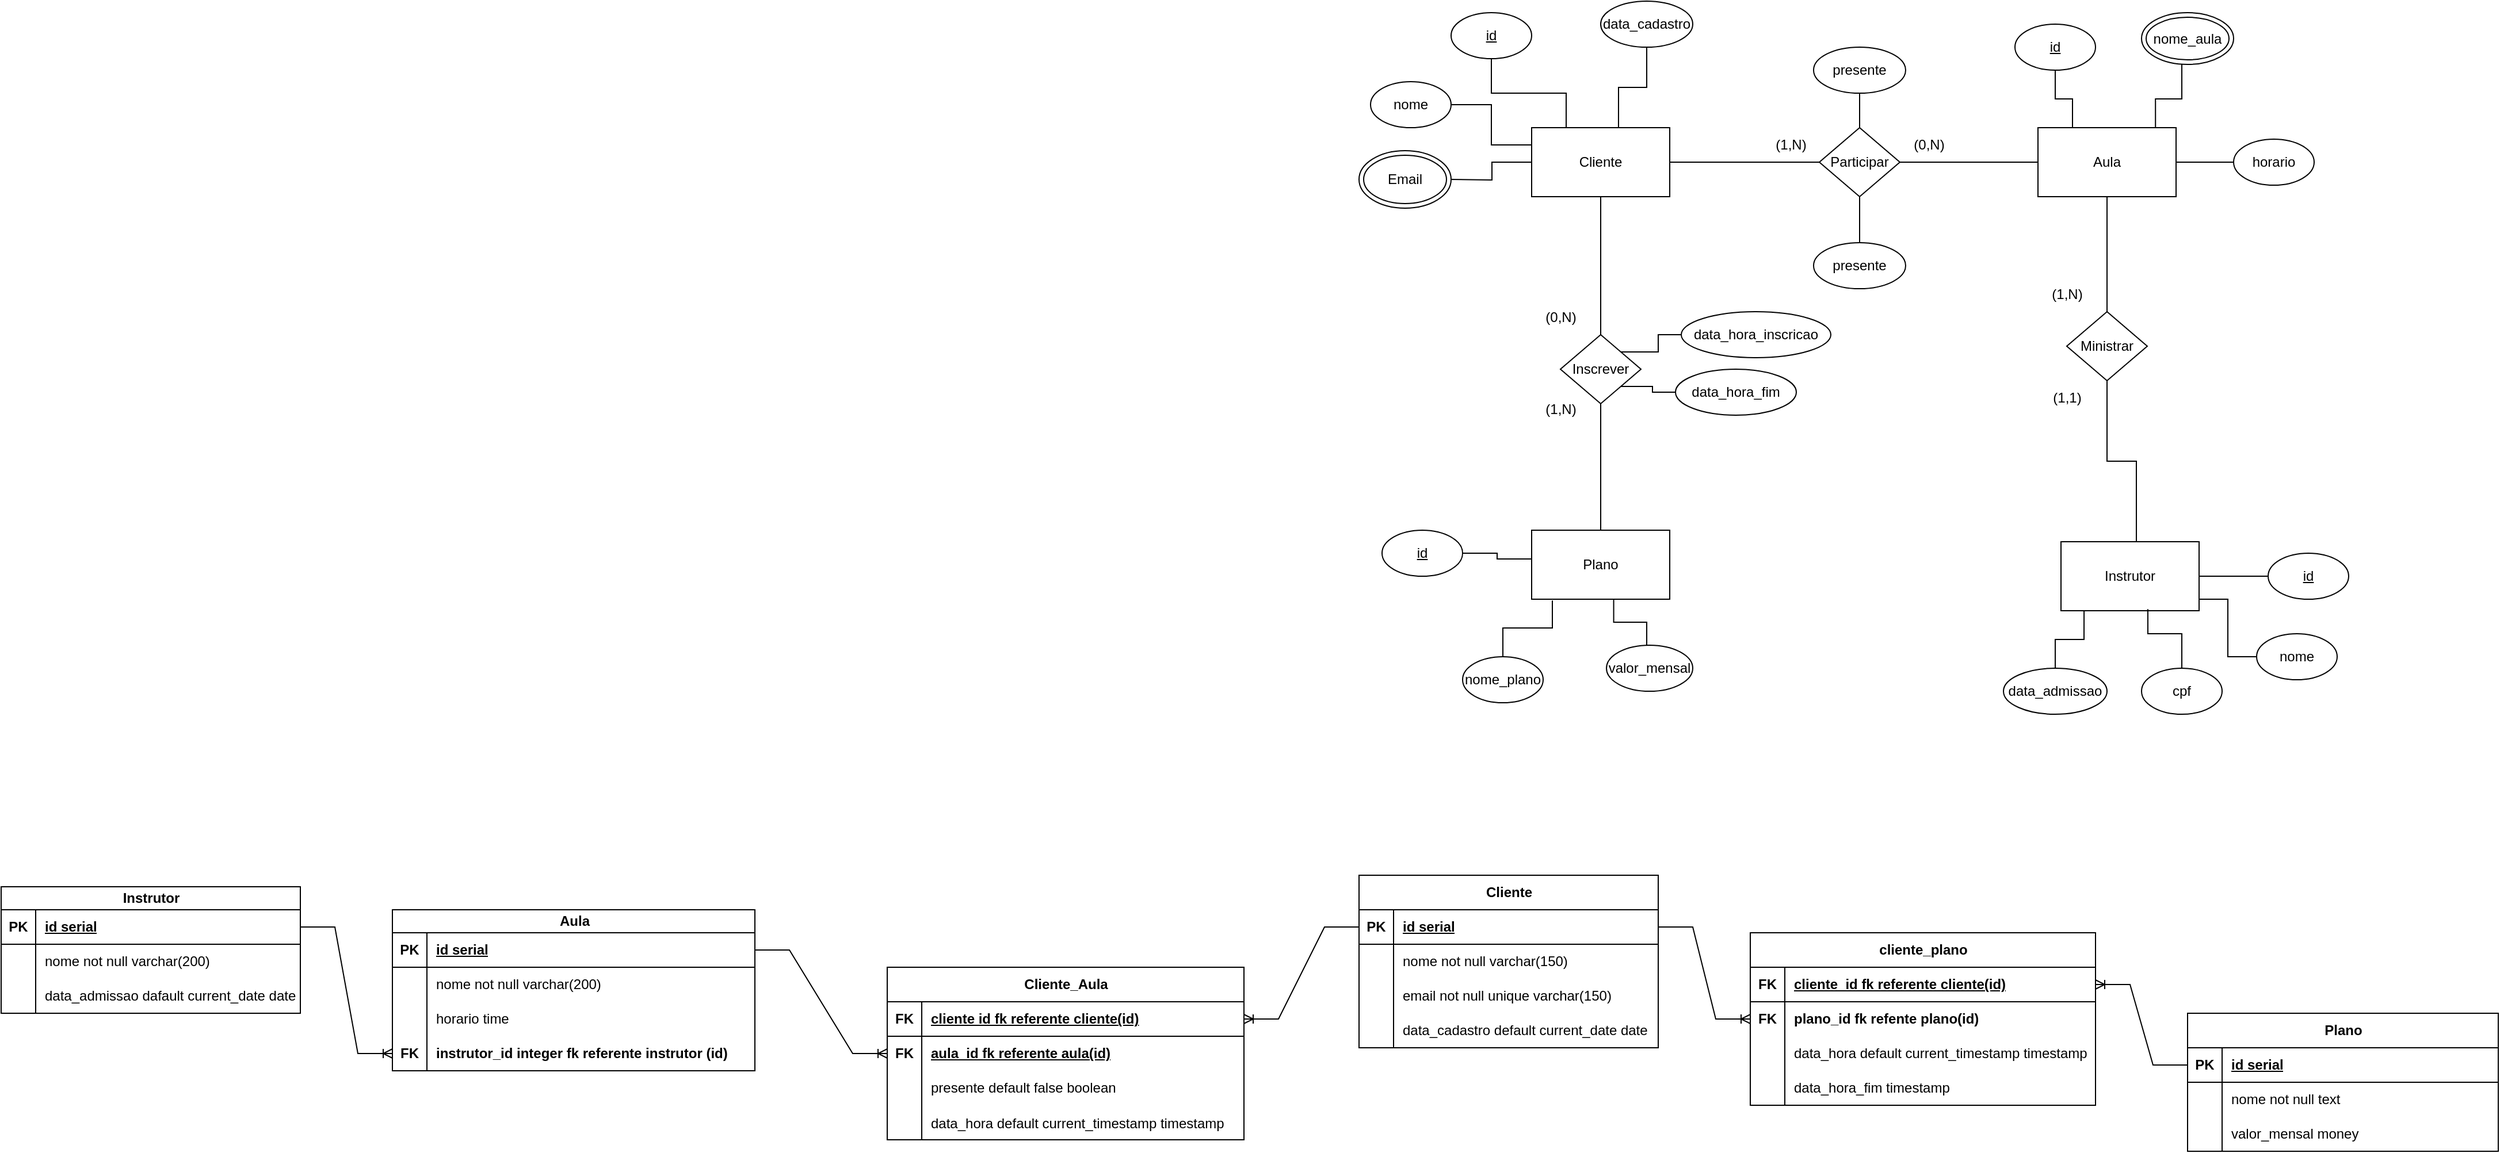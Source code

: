 <mxfile version="26.1.1">
  <diagram name="Página-1" id="mZNkpkYBuJp1cOgN_gQ8">
    <mxGraphModel dx="4044" dy="1277" grid="1" gridSize="10" guides="1" tooltips="1" connect="1" arrows="1" fold="1" page="1" pageScale="1" pageWidth="827" pageHeight="1169" math="0" shadow="0">
      <root>
        <mxCell id="0" />
        <mxCell id="1" parent="0" />
        <mxCell id="X5gzdP1jIS8sltxIt6ZW-42" style="edgeStyle=orthogonalEdgeStyle;rounded=0;orthogonalLoop=1;jettySize=auto;html=1;endArrow=none;startFill=0;" parent="1" source="X5gzdP1jIS8sltxIt6ZW-1" target="X5gzdP1jIS8sltxIt6ZW-41" edge="1">
          <mxGeometry relative="1" as="geometry" />
        </mxCell>
        <mxCell id="X5gzdP1jIS8sltxIt6ZW-45" style="edgeStyle=orthogonalEdgeStyle;rounded=0;orthogonalLoop=1;jettySize=auto;html=1;endArrow=none;startFill=0;" parent="1" source="X5gzdP1jIS8sltxIt6ZW-1" target="X5gzdP1jIS8sltxIt6ZW-44" edge="1">
          <mxGeometry relative="1" as="geometry" />
        </mxCell>
        <mxCell id="X5gzdP1jIS8sltxIt6ZW-1" value="Cliente" style="rounded=0;whiteSpace=wrap;html=1;" parent="1" vertex="1">
          <mxGeometry x="-130" y="130" width="120" height="60" as="geometry" />
        </mxCell>
        <mxCell id="X5gzdP1jIS8sltxIt6ZW-2" value="Instrutor" style="rounded=0;whiteSpace=wrap;html=1;" parent="1" vertex="1">
          <mxGeometry x="330" y="490" width="120" height="60" as="geometry" />
        </mxCell>
        <mxCell id="X5gzdP1jIS8sltxIt6ZW-3" value="Plano" style="rounded=0;whiteSpace=wrap;html=1;" parent="1" vertex="1">
          <mxGeometry x="-130" y="480" width="120" height="60" as="geometry" />
        </mxCell>
        <mxCell id="X5gzdP1jIS8sltxIt6ZW-48" style="edgeStyle=orthogonalEdgeStyle;rounded=0;orthogonalLoop=1;jettySize=auto;html=1;endArrow=none;startFill=0;" parent="1" source="X5gzdP1jIS8sltxIt6ZW-4" target="X5gzdP1jIS8sltxIt6ZW-47" edge="1">
          <mxGeometry relative="1" as="geometry" />
        </mxCell>
        <mxCell id="X5gzdP1jIS8sltxIt6ZW-4" value="Aula" style="rounded=0;whiteSpace=wrap;html=1;" parent="1" vertex="1">
          <mxGeometry x="310" y="130" width="120" height="60" as="geometry" />
        </mxCell>
        <mxCell id="X5gzdP1jIS8sltxIt6ZW-14" style="edgeStyle=orthogonalEdgeStyle;rounded=0;orthogonalLoop=1;jettySize=auto;html=1;entryX=0;entryY=0.25;entryDx=0;entryDy=0;endArrow=none;startFill=0;" parent="1" source="X5gzdP1jIS8sltxIt6ZW-6" target="X5gzdP1jIS8sltxIt6ZW-1" edge="1">
          <mxGeometry relative="1" as="geometry" />
        </mxCell>
        <mxCell id="X5gzdP1jIS8sltxIt6ZW-6" value="nome" style="ellipse;whiteSpace=wrap;html=1;" parent="1" vertex="1">
          <mxGeometry x="-270" y="90" width="70" height="40" as="geometry" />
        </mxCell>
        <mxCell id="X5gzdP1jIS8sltxIt6ZW-15" style="edgeStyle=orthogonalEdgeStyle;rounded=0;orthogonalLoop=1;jettySize=auto;html=1;entryX=0.25;entryY=0;entryDx=0;entryDy=0;endArrow=none;startFill=0;" parent="1" source="X5gzdP1jIS8sltxIt6ZW-7" target="X5gzdP1jIS8sltxIt6ZW-1" edge="1">
          <mxGeometry relative="1" as="geometry" />
        </mxCell>
        <mxCell id="X5gzdP1jIS8sltxIt6ZW-7" value="&lt;u&gt;id&lt;/u&gt;" style="ellipse;whiteSpace=wrap;html=1;" parent="1" vertex="1">
          <mxGeometry x="-200" y="30" width="70" height="40" as="geometry" />
        </mxCell>
        <mxCell id="X5gzdP1jIS8sltxIt6ZW-13" style="edgeStyle=orthogonalEdgeStyle;rounded=0;orthogonalLoop=1;jettySize=auto;html=1;endArrow=none;startFill=0;" parent="1" target="X5gzdP1jIS8sltxIt6ZW-1" edge="1">
          <mxGeometry relative="1" as="geometry">
            <mxPoint x="-200.0" y="175" as="sourcePoint" />
          </mxGeometry>
        </mxCell>
        <mxCell id="X5gzdP1jIS8sltxIt6ZW-9" value="data_cadastro" style="ellipse;whiteSpace=wrap;html=1;" parent="1" vertex="1">
          <mxGeometry x="-70" y="20" width="80" height="40" as="geometry" />
        </mxCell>
        <mxCell id="X5gzdP1jIS8sltxIt6ZW-10" value="&lt;u&gt;id&lt;/u&gt;" style="ellipse;whiteSpace=wrap;html=1;" parent="1" vertex="1">
          <mxGeometry x="-260" y="480" width="70" height="40" as="geometry" />
        </mxCell>
        <mxCell id="X5gzdP1jIS8sltxIt6ZW-27" style="edgeStyle=orthogonalEdgeStyle;rounded=0;orthogonalLoop=1;jettySize=auto;html=1;endArrow=none;startFill=0;" parent="1" source="X5gzdP1jIS8sltxIt6ZW-12" target="X5gzdP1jIS8sltxIt6ZW-2" edge="1">
          <mxGeometry relative="1" as="geometry">
            <Array as="points">
              <mxPoint x="490" y="520" />
              <mxPoint x="490" y="520" />
            </Array>
          </mxGeometry>
        </mxCell>
        <mxCell id="X5gzdP1jIS8sltxIt6ZW-12" value="&lt;u&gt;id&lt;/u&gt;" style="ellipse;whiteSpace=wrap;html=1;" parent="1" vertex="1">
          <mxGeometry x="510" y="500" width="70" height="40" as="geometry" />
        </mxCell>
        <mxCell id="X5gzdP1jIS8sltxIt6ZW-16" style="edgeStyle=orthogonalEdgeStyle;rounded=0;orthogonalLoop=1;jettySize=auto;html=1;entryX=0.629;entryY=0.006;entryDx=0;entryDy=0;entryPerimeter=0;endArrow=none;startFill=0;" parent="1" source="X5gzdP1jIS8sltxIt6ZW-9" target="X5gzdP1jIS8sltxIt6ZW-1" edge="1">
          <mxGeometry relative="1" as="geometry" />
        </mxCell>
        <mxCell id="X5gzdP1jIS8sltxIt6ZW-26" style="edgeStyle=orthogonalEdgeStyle;rounded=0;orthogonalLoop=1;jettySize=auto;html=1;entryX=1;entryY=0.75;entryDx=0;entryDy=0;endArrow=none;startFill=0;" parent="1" source="X5gzdP1jIS8sltxIt6ZW-21" target="X5gzdP1jIS8sltxIt6ZW-2" edge="1">
          <mxGeometry relative="1" as="geometry">
            <Array as="points">
              <mxPoint x="475" y="590" />
              <mxPoint x="475" y="540" />
              <mxPoint x="450" y="540" />
            </Array>
          </mxGeometry>
        </mxCell>
        <mxCell id="X5gzdP1jIS8sltxIt6ZW-21" value="nome" style="ellipse;whiteSpace=wrap;html=1;" parent="1" vertex="1">
          <mxGeometry x="500" y="570" width="70" height="40" as="geometry" />
        </mxCell>
        <mxCell id="X5gzdP1jIS8sltxIt6ZW-22" value="cpf" style="ellipse;whiteSpace=wrap;html=1;" parent="1" vertex="1">
          <mxGeometry x="400" y="600" width="70" height="40" as="geometry" />
        </mxCell>
        <mxCell id="X5gzdP1jIS8sltxIt6ZW-23" value="data_admissao" style="ellipse;whiteSpace=wrap;html=1;" parent="1" vertex="1">
          <mxGeometry x="280" y="600" width="90" height="40" as="geometry" />
        </mxCell>
        <mxCell id="X5gzdP1jIS8sltxIt6ZW-24" style="edgeStyle=orthogonalEdgeStyle;rounded=0;orthogonalLoop=1;jettySize=auto;html=1;entryX=0.167;entryY=1;entryDx=0;entryDy=0;entryPerimeter=0;endArrow=none;startFill=0;" parent="1" source="X5gzdP1jIS8sltxIt6ZW-23" target="X5gzdP1jIS8sltxIt6ZW-2" edge="1">
          <mxGeometry relative="1" as="geometry" />
        </mxCell>
        <mxCell id="X5gzdP1jIS8sltxIt6ZW-25" style="edgeStyle=orthogonalEdgeStyle;rounded=0;orthogonalLoop=1;jettySize=auto;html=1;entryX=0.629;entryY=0.978;entryDx=0;entryDy=0;entryPerimeter=0;endArrow=none;startFill=0;" parent="1" source="X5gzdP1jIS8sltxIt6ZW-22" target="X5gzdP1jIS8sltxIt6ZW-2" edge="1">
          <mxGeometry relative="1" as="geometry">
            <Array as="points">
              <mxPoint x="435" y="570" />
              <mxPoint x="406" y="570" />
            </Array>
          </mxGeometry>
        </mxCell>
        <mxCell id="X5gzdP1jIS8sltxIt6ZW-28" value="nome_plano" style="ellipse;whiteSpace=wrap;html=1;" parent="1" vertex="1">
          <mxGeometry x="-190" y="590" width="70" height="40" as="geometry" />
        </mxCell>
        <mxCell id="X5gzdP1jIS8sltxIt6ZW-29" value="valor_mensal" style="ellipse;whiteSpace=wrap;html=1;" parent="1" vertex="1">
          <mxGeometry x="-65" y="580" width="75" height="40" as="geometry" />
        </mxCell>
        <mxCell id="X5gzdP1jIS8sltxIt6ZW-30" style="edgeStyle=orthogonalEdgeStyle;rounded=0;orthogonalLoop=1;jettySize=auto;html=1;endArrow=none;startFill=0;" parent="1" source="X5gzdP1jIS8sltxIt6ZW-10" target="X5gzdP1jIS8sltxIt6ZW-3" edge="1">
          <mxGeometry relative="1" as="geometry">
            <Array as="points">
              <mxPoint x="-160" y="500" />
              <mxPoint x="-160" y="505" />
            </Array>
          </mxGeometry>
        </mxCell>
        <mxCell id="X5gzdP1jIS8sltxIt6ZW-31" style="edgeStyle=orthogonalEdgeStyle;rounded=0;orthogonalLoop=1;jettySize=auto;html=1;entryX=0.15;entryY=1.019;entryDx=0;entryDy=0;entryPerimeter=0;endArrow=none;startFill=0;" parent="1" source="X5gzdP1jIS8sltxIt6ZW-28" target="X5gzdP1jIS8sltxIt6ZW-3" edge="1">
          <mxGeometry relative="1" as="geometry" />
        </mxCell>
        <mxCell id="X5gzdP1jIS8sltxIt6ZW-32" style="edgeStyle=orthogonalEdgeStyle;rounded=0;orthogonalLoop=1;jettySize=auto;html=1;entryX=0.594;entryY=0.992;entryDx=0;entryDy=0;entryPerimeter=0;endArrow=none;startFill=0;" parent="1" source="X5gzdP1jIS8sltxIt6ZW-29" target="X5gzdP1jIS8sltxIt6ZW-3" edge="1">
          <mxGeometry relative="1" as="geometry">
            <Array as="points">
              <mxPoint x="-30" y="560" />
              <mxPoint x="-59" y="560" />
            </Array>
          </mxGeometry>
        </mxCell>
        <mxCell id="X5gzdP1jIS8sltxIt6ZW-40" style="edgeStyle=orthogonalEdgeStyle;rounded=0;orthogonalLoop=1;jettySize=auto;html=1;entryX=0.25;entryY=0;entryDx=0;entryDy=0;endArrow=none;startFill=0;" parent="1" source="X5gzdP1jIS8sltxIt6ZW-34" target="X5gzdP1jIS8sltxIt6ZW-4" edge="1">
          <mxGeometry relative="1" as="geometry">
            <Array as="points">
              <mxPoint x="325" y="105" />
              <mxPoint x="340" y="105" />
            </Array>
          </mxGeometry>
        </mxCell>
        <mxCell id="X5gzdP1jIS8sltxIt6ZW-34" value="&lt;u&gt;id&lt;/u&gt;" style="ellipse;whiteSpace=wrap;html=1;" parent="1" vertex="1">
          <mxGeometry x="290" y="40" width="70" height="40" as="geometry" />
        </mxCell>
        <mxCell id="X5gzdP1jIS8sltxIt6ZW-38" style="edgeStyle=orthogonalEdgeStyle;rounded=0;orthogonalLoop=1;jettySize=auto;html=1;endArrow=none;startFill=0;" parent="1" source="X5gzdP1jIS8sltxIt6ZW-35" target="X5gzdP1jIS8sltxIt6ZW-4" edge="1">
          <mxGeometry relative="1" as="geometry" />
        </mxCell>
        <mxCell id="X5gzdP1jIS8sltxIt6ZW-35" value="horario" style="ellipse;whiteSpace=wrap;html=1;" parent="1" vertex="1">
          <mxGeometry x="480" y="140" width="70" height="40" as="geometry" />
        </mxCell>
        <mxCell id="X5gzdP1jIS8sltxIt6ZW-37" style="edgeStyle=orthogonalEdgeStyle;rounded=0;orthogonalLoop=1;jettySize=auto;html=1;entryX=0.851;entryY=0.006;entryDx=0;entryDy=0;entryPerimeter=0;endArrow=none;startFill=0;" parent="1" source="X5gzdP1jIS8sltxIt6ZW-60" target="X5gzdP1jIS8sltxIt6ZW-4" edge="1">
          <mxGeometry relative="1" as="geometry">
            <mxPoint x="435" y="80" as="sourcePoint" />
            <Array as="points">
              <mxPoint x="435" y="105" />
              <mxPoint x="412" y="105" />
            </Array>
          </mxGeometry>
        </mxCell>
        <mxCell id="X5gzdP1jIS8sltxIt6ZW-43" style="edgeStyle=orthogonalEdgeStyle;rounded=0;orthogonalLoop=1;jettySize=auto;html=1;endArrow=none;startFill=0;" parent="1" source="X5gzdP1jIS8sltxIt6ZW-41" target="X5gzdP1jIS8sltxIt6ZW-3" edge="1">
          <mxGeometry relative="1" as="geometry" />
        </mxCell>
        <mxCell id="X5gzdP1jIS8sltxIt6ZW-41" value="Inscrever" style="rhombus;whiteSpace=wrap;html=1;" parent="1" vertex="1">
          <mxGeometry x="-105" y="310" width="70" height="60" as="geometry" />
        </mxCell>
        <mxCell id="X5gzdP1jIS8sltxIt6ZW-46" style="edgeStyle=orthogonalEdgeStyle;rounded=0;orthogonalLoop=1;jettySize=auto;html=1;endArrow=none;startFill=0;" parent="1" source="X5gzdP1jIS8sltxIt6ZW-44" target="X5gzdP1jIS8sltxIt6ZW-4" edge="1">
          <mxGeometry relative="1" as="geometry" />
        </mxCell>
        <mxCell id="X5gzdP1jIS8sltxIt6ZW-44" value="Participar" style="rhombus;whiteSpace=wrap;html=1;" parent="1" vertex="1">
          <mxGeometry x="120" y="130" width="70" height="60" as="geometry" />
        </mxCell>
        <mxCell id="X5gzdP1jIS8sltxIt6ZW-47" value="Ministrar" style="rhombus;whiteSpace=wrap;html=1;" parent="1" vertex="1">
          <mxGeometry x="335" y="290" width="70" height="60" as="geometry" />
        </mxCell>
        <mxCell id="X5gzdP1jIS8sltxIt6ZW-50" style="edgeStyle=orthogonalEdgeStyle;rounded=0;orthogonalLoop=1;jettySize=auto;html=1;entryX=0.546;entryY=-0.008;entryDx=0;entryDy=0;entryPerimeter=0;endArrow=none;startFill=0;" parent="1" source="X5gzdP1jIS8sltxIt6ZW-47" target="X5gzdP1jIS8sltxIt6ZW-2" edge="1">
          <mxGeometry relative="1" as="geometry" />
        </mxCell>
        <mxCell id="X5gzdP1jIS8sltxIt6ZW-52" value="(0,N)" style="text;html=1;align=center;verticalAlign=middle;resizable=0;points=[];autosize=1;strokeColor=none;fillColor=none;" parent="1" vertex="1">
          <mxGeometry x="190" y="130" width="50" height="30" as="geometry" />
        </mxCell>
        <mxCell id="X5gzdP1jIS8sltxIt6ZW-53" value="(1,N)" style="text;html=1;align=center;verticalAlign=middle;resizable=0;points=[];autosize=1;strokeColor=none;fillColor=none;" parent="1" vertex="1">
          <mxGeometry x="70" y="130" width="50" height="30" as="geometry" />
        </mxCell>
        <mxCell id="X5gzdP1jIS8sltxIt6ZW-54" value="(1,N)" style="text;html=1;align=center;verticalAlign=middle;resizable=0;points=[];autosize=1;strokeColor=none;fillColor=none;" parent="1" vertex="1">
          <mxGeometry x="-130" y="360" width="50" height="30" as="geometry" />
        </mxCell>
        <mxCell id="X5gzdP1jIS8sltxIt6ZW-55" value="(0,N)" style="text;html=1;align=center;verticalAlign=middle;resizable=0;points=[];autosize=1;strokeColor=none;fillColor=none;" parent="1" vertex="1">
          <mxGeometry x="-130" y="280" width="50" height="30" as="geometry" />
        </mxCell>
        <mxCell id="X5gzdP1jIS8sltxIt6ZW-56" value="(1,N)" style="text;html=1;align=center;verticalAlign=middle;resizable=0;points=[];autosize=1;strokeColor=none;fillColor=none;" parent="1" vertex="1">
          <mxGeometry x="310" y="260" width="50" height="30" as="geometry" />
        </mxCell>
        <mxCell id="X5gzdP1jIS8sltxIt6ZW-57" value="(1,1)" style="text;html=1;align=center;verticalAlign=middle;resizable=0;points=[];autosize=1;strokeColor=none;fillColor=none;" parent="1" vertex="1">
          <mxGeometry x="310" y="350" width="50" height="30" as="geometry" />
        </mxCell>
        <mxCell id="X5gzdP1jIS8sltxIt6ZW-59" value="Email" style="ellipse;shape=doubleEllipse;whiteSpace=wrap;html=1;" parent="1" vertex="1">
          <mxGeometry x="-280" y="150" width="80" height="50" as="geometry" />
        </mxCell>
        <mxCell id="X5gzdP1jIS8sltxIt6ZW-60" value="nome_aula" style="ellipse;shape=doubleEllipse;whiteSpace=wrap;html=1;" parent="1" vertex="1">
          <mxGeometry x="400" y="30" width="80" height="45" as="geometry" />
        </mxCell>
        <mxCell id="X5gzdP1jIS8sltxIt6ZW-62" value="Cliente" style="shape=table;startSize=30;container=1;collapsible=1;childLayout=tableLayout;fixedRows=1;rowLines=0;fontStyle=1;align=center;resizeLast=1;html=1;" parent="1" vertex="1">
          <mxGeometry x="-280" y="780" width="260" height="150" as="geometry" />
        </mxCell>
        <mxCell id="X5gzdP1jIS8sltxIt6ZW-63" value="" style="shape=tableRow;horizontal=0;startSize=0;swimlaneHead=0;swimlaneBody=0;fillColor=none;collapsible=0;dropTarget=0;points=[[0,0.5],[1,0.5]];portConstraint=eastwest;top=0;left=0;right=0;bottom=1;" parent="X5gzdP1jIS8sltxIt6ZW-62" vertex="1">
          <mxGeometry y="30" width="260" height="30" as="geometry" />
        </mxCell>
        <mxCell id="X5gzdP1jIS8sltxIt6ZW-64" value="PK" style="shape=partialRectangle;connectable=0;fillColor=none;top=0;left=0;bottom=0;right=0;fontStyle=1;overflow=hidden;whiteSpace=wrap;html=1;" parent="X5gzdP1jIS8sltxIt6ZW-63" vertex="1">
          <mxGeometry width="30" height="30" as="geometry">
            <mxRectangle width="30" height="30" as="alternateBounds" />
          </mxGeometry>
        </mxCell>
        <mxCell id="X5gzdP1jIS8sltxIt6ZW-65" value="id serial" style="shape=partialRectangle;connectable=0;fillColor=none;top=0;left=0;bottom=0;right=0;align=left;spacingLeft=6;fontStyle=5;overflow=hidden;whiteSpace=wrap;html=1;" parent="X5gzdP1jIS8sltxIt6ZW-63" vertex="1">
          <mxGeometry x="30" width="230" height="30" as="geometry">
            <mxRectangle width="230" height="30" as="alternateBounds" />
          </mxGeometry>
        </mxCell>
        <mxCell id="X5gzdP1jIS8sltxIt6ZW-66" value="" style="shape=tableRow;horizontal=0;startSize=0;swimlaneHead=0;swimlaneBody=0;fillColor=none;collapsible=0;dropTarget=0;points=[[0,0.5],[1,0.5]];portConstraint=eastwest;top=0;left=0;right=0;bottom=0;" parent="X5gzdP1jIS8sltxIt6ZW-62" vertex="1">
          <mxGeometry y="60" width="260" height="30" as="geometry" />
        </mxCell>
        <mxCell id="X5gzdP1jIS8sltxIt6ZW-67" value="" style="shape=partialRectangle;connectable=0;fillColor=none;top=0;left=0;bottom=0;right=0;editable=1;overflow=hidden;whiteSpace=wrap;html=1;" parent="X5gzdP1jIS8sltxIt6ZW-66" vertex="1">
          <mxGeometry width="30" height="30" as="geometry">
            <mxRectangle width="30" height="30" as="alternateBounds" />
          </mxGeometry>
        </mxCell>
        <mxCell id="X5gzdP1jIS8sltxIt6ZW-68" value="nome not null varchar(150)" style="shape=partialRectangle;connectable=0;fillColor=none;top=0;left=0;bottom=0;right=0;align=left;spacingLeft=6;overflow=hidden;whiteSpace=wrap;html=1;" parent="X5gzdP1jIS8sltxIt6ZW-66" vertex="1">
          <mxGeometry x="30" width="230" height="30" as="geometry">
            <mxRectangle width="230" height="30" as="alternateBounds" />
          </mxGeometry>
        </mxCell>
        <mxCell id="X5gzdP1jIS8sltxIt6ZW-69" value="" style="shape=tableRow;horizontal=0;startSize=0;swimlaneHead=0;swimlaneBody=0;fillColor=none;collapsible=0;dropTarget=0;points=[[0,0.5],[1,0.5]];portConstraint=eastwest;top=0;left=0;right=0;bottom=0;" parent="X5gzdP1jIS8sltxIt6ZW-62" vertex="1">
          <mxGeometry y="90" width="260" height="30" as="geometry" />
        </mxCell>
        <mxCell id="X5gzdP1jIS8sltxIt6ZW-70" value="" style="shape=partialRectangle;connectable=0;fillColor=none;top=0;left=0;bottom=0;right=0;editable=1;overflow=hidden;whiteSpace=wrap;html=1;" parent="X5gzdP1jIS8sltxIt6ZW-69" vertex="1">
          <mxGeometry width="30" height="30" as="geometry">
            <mxRectangle width="30" height="30" as="alternateBounds" />
          </mxGeometry>
        </mxCell>
        <mxCell id="X5gzdP1jIS8sltxIt6ZW-71" value="email not null unique varchar(150)" style="shape=partialRectangle;connectable=0;fillColor=none;top=0;left=0;bottom=0;right=0;align=left;spacingLeft=6;overflow=hidden;whiteSpace=wrap;html=1;" parent="X5gzdP1jIS8sltxIt6ZW-69" vertex="1">
          <mxGeometry x="30" width="230" height="30" as="geometry">
            <mxRectangle width="230" height="30" as="alternateBounds" />
          </mxGeometry>
        </mxCell>
        <mxCell id="X5gzdP1jIS8sltxIt6ZW-72" value="" style="shape=tableRow;horizontal=0;startSize=0;swimlaneHead=0;swimlaneBody=0;fillColor=none;collapsible=0;dropTarget=0;points=[[0,0.5],[1,0.5]];portConstraint=eastwest;top=0;left=0;right=0;bottom=0;" parent="X5gzdP1jIS8sltxIt6ZW-62" vertex="1">
          <mxGeometry y="120" width="260" height="30" as="geometry" />
        </mxCell>
        <mxCell id="X5gzdP1jIS8sltxIt6ZW-73" value="" style="shape=partialRectangle;connectable=0;fillColor=none;top=0;left=0;bottom=0;right=0;editable=1;overflow=hidden;whiteSpace=wrap;html=1;" parent="X5gzdP1jIS8sltxIt6ZW-72" vertex="1">
          <mxGeometry width="30" height="30" as="geometry">
            <mxRectangle width="30" height="30" as="alternateBounds" />
          </mxGeometry>
        </mxCell>
        <mxCell id="X5gzdP1jIS8sltxIt6ZW-74" value="data_cadastro default current_date date" style="shape=partialRectangle;connectable=0;fillColor=none;top=0;left=0;bottom=0;right=0;align=left;spacingLeft=6;overflow=hidden;whiteSpace=wrap;html=1;" parent="X5gzdP1jIS8sltxIt6ZW-72" vertex="1">
          <mxGeometry x="30" width="230" height="30" as="geometry">
            <mxRectangle width="230" height="30" as="alternateBounds" />
          </mxGeometry>
        </mxCell>
        <mxCell id="X5gzdP1jIS8sltxIt6ZW-75" value="Plano" style="shape=table;startSize=30;container=1;collapsible=1;childLayout=tableLayout;fixedRows=1;rowLines=0;fontStyle=1;align=center;resizeLast=1;html=1;" parent="1" vertex="1">
          <mxGeometry x="440" y="900" width="270" height="120" as="geometry" />
        </mxCell>
        <mxCell id="X5gzdP1jIS8sltxIt6ZW-76" value="" style="shape=tableRow;horizontal=0;startSize=0;swimlaneHead=0;swimlaneBody=0;fillColor=none;collapsible=0;dropTarget=0;points=[[0,0.5],[1,0.5]];portConstraint=eastwest;top=0;left=0;right=0;bottom=1;" parent="X5gzdP1jIS8sltxIt6ZW-75" vertex="1">
          <mxGeometry y="30" width="270" height="30" as="geometry" />
        </mxCell>
        <mxCell id="X5gzdP1jIS8sltxIt6ZW-77" value="PK" style="shape=partialRectangle;connectable=0;fillColor=none;top=0;left=0;bottom=0;right=0;fontStyle=1;overflow=hidden;whiteSpace=wrap;html=1;" parent="X5gzdP1jIS8sltxIt6ZW-76" vertex="1">
          <mxGeometry width="30" height="30" as="geometry">
            <mxRectangle width="30" height="30" as="alternateBounds" />
          </mxGeometry>
        </mxCell>
        <mxCell id="X5gzdP1jIS8sltxIt6ZW-78" value="id serial" style="shape=partialRectangle;connectable=0;fillColor=none;top=0;left=0;bottom=0;right=0;align=left;spacingLeft=6;fontStyle=5;overflow=hidden;whiteSpace=wrap;html=1;" parent="X5gzdP1jIS8sltxIt6ZW-76" vertex="1">
          <mxGeometry x="30" width="240" height="30" as="geometry">
            <mxRectangle width="240" height="30" as="alternateBounds" />
          </mxGeometry>
        </mxCell>
        <mxCell id="X5gzdP1jIS8sltxIt6ZW-79" value="" style="shape=tableRow;horizontal=0;startSize=0;swimlaneHead=0;swimlaneBody=0;fillColor=none;collapsible=0;dropTarget=0;points=[[0,0.5],[1,0.5]];portConstraint=eastwest;top=0;left=0;right=0;bottom=0;" parent="X5gzdP1jIS8sltxIt6ZW-75" vertex="1">
          <mxGeometry y="60" width="270" height="30" as="geometry" />
        </mxCell>
        <mxCell id="X5gzdP1jIS8sltxIt6ZW-80" value="" style="shape=partialRectangle;connectable=0;fillColor=none;top=0;left=0;bottom=0;right=0;editable=1;overflow=hidden;whiteSpace=wrap;html=1;" parent="X5gzdP1jIS8sltxIt6ZW-79" vertex="1">
          <mxGeometry width="30" height="30" as="geometry">
            <mxRectangle width="30" height="30" as="alternateBounds" />
          </mxGeometry>
        </mxCell>
        <mxCell id="X5gzdP1jIS8sltxIt6ZW-81" value="nome not null text" style="shape=partialRectangle;connectable=0;fillColor=none;top=0;left=0;bottom=0;right=0;align=left;spacingLeft=6;overflow=hidden;whiteSpace=wrap;html=1;" parent="X5gzdP1jIS8sltxIt6ZW-79" vertex="1">
          <mxGeometry x="30" width="240" height="30" as="geometry">
            <mxRectangle width="240" height="30" as="alternateBounds" />
          </mxGeometry>
        </mxCell>
        <mxCell id="X5gzdP1jIS8sltxIt6ZW-82" value="" style="shape=tableRow;horizontal=0;startSize=0;swimlaneHead=0;swimlaneBody=0;fillColor=none;collapsible=0;dropTarget=0;points=[[0,0.5],[1,0.5]];portConstraint=eastwest;top=0;left=0;right=0;bottom=0;" parent="X5gzdP1jIS8sltxIt6ZW-75" vertex="1">
          <mxGeometry y="90" width="270" height="30" as="geometry" />
        </mxCell>
        <mxCell id="X5gzdP1jIS8sltxIt6ZW-83" value="" style="shape=partialRectangle;connectable=0;fillColor=none;top=0;left=0;bottom=0;right=0;editable=1;overflow=hidden;whiteSpace=wrap;html=1;" parent="X5gzdP1jIS8sltxIt6ZW-82" vertex="1">
          <mxGeometry width="30" height="30" as="geometry">
            <mxRectangle width="30" height="30" as="alternateBounds" />
          </mxGeometry>
        </mxCell>
        <mxCell id="X5gzdP1jIS8sltxIt6ZW-84" value="valor_mensal money" style="shape=partialRectangle;connectable=0;fillColor=none;top=0;left=0;bottom=0;right=0;align=left;spacingLeft=6;overflow=hidden;whiteSpace=wrap;html=1;" parent="X5gzdP1jIS8sltxIt6ZW-82" vertex="1">
          <mxGeometry x="30" width="240" height="30" as="geometry">
            <mxRectangle width="240" height="30" as="alternateBounds" />
          </mxGeometry>
        </mxCell>
        <mxCell id="X5gzdP1jIS8sltxIt6ZW-88" value="cliente_plano" style="shape=table;startSize=30;container=1;collapsible=1;childLayout=tableLayout;fixedRows=1;rowLines=0;fontStyle=1;align=center;resizeLast=1;html=1;" parent="1" vertex="1">
          <mxGeometry x="60" y="830" width="300" height="150" as="geometry" />
        </mxCell>
        <mxCell id="X5gzdP1jIS8sltxIt6ZW-89" value="" style="shape=tableRow;horizontal=0;startSize=0;swimlaneHead=0;swimlaneBody=0;fillColor=none;collapsible=0;dropTarget=0;points=[[0,0.5],[1,0.5]];portConstraint=eastwest;top=0;left=0;right=0;bottom=1;" parent="X5gzdP1jIS8sltxIt6ZW-88" vertex="1">
          <mxGeometry y="30" width="300" height="30" as="geometry" />
        </mxCell>
        <mxCell id="X5gzdP1jIS8sltxIt6ZW-90" value="FK" style="shape=partialRectangle;connectable=0;fillColor=none;top=0;left=0;bottom=0;right=0;fontStyle=1;overflow=hidden;whiteSpace=wrap;html=1;" parent="X5gzdP1jIS8sltxIt6ZW-89" vertex="1">
          <mxGeometry width="30" height="30" as="geometry">
            <mxRectangle width="30" height="30" as="alternateBounds" />
          </mxGeometry>
        </mxCell>
        <mxCell id="X5gzdP1jIS8sltxIt6ZW-91" value="cliente_id fk referente cliente(id)" style="shape=partialRectangle;connectable=0;fillColor=none;top=0;left=0;bottom=0;right=0;align=left;spacingLeft=6;fontStyle=5;overflow=hidden;whiteSpace=wrap;html=1;" parent="X5gzdP1jIS8sltxIt6ZW-89" vertex="1">
          <mxGeometry x="30" width="270" height="30" as="geometry">
            <mxRectangle width="270" height="30" as="alternateBounds" />
          </mxGeometry>
        </mxCell>
        <mxCell id="X5gzdP1jIS8sltxIt6ZW-92" value="" style="shape=tableRow;horizontal=0;startSize=0;swimlaneHead=0;swimlaneBody=0;fillColor=none;collapsible=0;dropTarget=0;points=[[0,0.5],[1,0.5]];portConstraint=eastwest;top=0;left=0;right=0;bottom=0;" parent="X5gzdP1jIS8sltxIt6ZW-88" vertex="1">
          <mxGeometry y="60" width="300" height="30" as="geometry" />
        </mxCell>
        <mxCell id="X5gzdP1jIS8sltxIt6ZW-93" value="&lt;b&gt;FK&lt;/b&gt;" style="shape=partialRectangle;connectable=0;fillColor=none;top=0;left=0;bottom=0;right=0;editable=1;overflow=hidden;whiteSpace=wrap;html=1;" parent="X5gzdP1jIS8sltxIt6ZW-92" vertex="1">
          <mxGeometry width="30" height="30" as="geometry">
            <mxRectangle width="30" height="30" as="alternateBounds" />
          </mxGeometry>
        </mxCell>
        <mxCell id="X5gzdP1jIS8sltxIt6ZW-94" value="&lt;b&gt;plano_id fk refente plano(id)&lt;/b&gt;" style="shape=partialRectangle;connectable=0;fillColor=none;top=0;left=0;bottom=0;right=0;align=left;spacingLeft=6;overflow=hidden;whiteSpace=wrap;html=1;" parent="X5gzdP1jIS8sltxIt6ZW-92" vertex="1">
          <mxGeometry x="30" width="270" height="30" as="geometry">
            <mxRectangle width="270" height="30" as="alternateBounds" />
          </mxGeometry>
        </mxCell>
        <mxCell id="X5gzdP1jIS8sltxIt6ZW-95" value="" style="shape=tableRow;horizontal=0;startSize=0;swimlaneHead=0;swimlaneBody=0;fillColor=none;collapsible=0;dropTarget=0;points=[[0,0.5],[1,0.5]];portConstraint=eastwest;top=0;left=0;right=0;bottom=0;" parent="X5gzdP1jIS8sltxIt6ZW-88" vertex="1">
          <mxGeometry y="90" width="300" height="30" as="geometry" />
        </mxCell>
        <mxCell id="X5gzdP1jIS8sltxIt6ZW-96" value="" style="shape=partialRectangle;connectable=0;fillColor=none;top=0;left=0;bottom=0;right=0;editable=1;overflow=hidden;whiteSpace=wrap;html=1;" parent="X5gzdP1jIS8sltxIt6ZW-95" vertex="1">
          <mxGeometry width="30" height="30" as="geometry">
            <mxRectangle width="30" height="30" as="alternateBounds" />
          </mxGeometry>
        </mxCell>
        <mxCell id="X5gzdP1jIS8sltxIt6ZW-97" value="data_hora default current_timestamp timestamp" style="shape=partialRectangle;connectable=0;fillColor=none;top=0;left=0;bottom=0;right=0;align=left;spacingLeft=6;overflow=hidden;whiteSpace=wrap;html=1;" parent="X5gzdP1jIS8sltxIt6ZW-95" vertex="1">
          <mxGeometry x="30" width="270" height="30" as="geometry">
            <mxRectangle width="270" height="30" as="alternateBounds" />
          </mxGeometry>
        </mxCell>
        <mxCell id="X5gzdP1jIS8sltxIt6ZW-98" value="" style="shape=tableRow;horizontal=0;startSize=0;swimlaneHead=0;swimlaneBody=0;fillColor=none;collapsible=0;dropTarget=0;points=[[0,0.5],[1,0.5]];portConstraint=eastwest;top=0;left=0;right=0;bottom=0;" parent="X5gzdP1jIS8sltxIt6ZW-88" vertex="1">
          <mxGeometry y="120" width="300" height="30" as="geometry" />
        </mxCell>
        <mxCell id="X5gzdP1jIS8sltxIt6ZW-99" value="" style="shape=partialRectangle;connectable=0;fillColor=none;top=0;left=0;bottom=0;right=0;editable=1;overflow=hidden;whiteSpace=wrap;html=1;" parent="X5gzdP1jIS8sltxIt6ZW-98" vertex="1">
          <mxGeometry width="30" height="30" as="geometry">
            <mxRectangle width="30" height="30" as="alternateBounds" />
          </mxGeometry>
        </mxCell>
        <mxCell id="X5gzdP1jIS8sltxIt6ZW-100" value="data_hora_fim timestamp" style="shape=partialRectangle;connectable=0;fillColor=none;top=0;left=0;bottom=0;right=0;align=left;spacingLeft=6;overflow=hidden;whiteSpace=wrap;html=1;" parent="X5gzdP1jIS8sltxIt6ZW-98" vertex="1">
          <mxGeometry x="30" width="270" height="30" as="geometry">
            <mxRectangle width="270" height="30" as="alternateBounds" />
          </mxGeometry>
        </mxCell>
        <mxCell id="X5gzdP1jIS8sltxIt6ZW-102" value="" style="edgeStyle=entityRelationEdgeStyle;fontSize=12;html=1;endArrow=ERoneToMany;rounded=0;entryX=0;entryY=0.5;entryDx=0;entryDy=0;exitX=1;exitY=0.5;exitDx=0;exitDy=0;" parent="1" source="X5gzdP1jIS8sltxIt6ZW-63" target="X5gzdP1jIS8sltxIt6ZW-92" edge="1">
          <mxGeometry width="100" height="100" relative="1" as="geometry">
            <mxPoint x="-40" y="980" as="sourcePoint" />
            <mxPoint x="60" y="880" as="targetPoint" />
          </mxGeometry>
        </mxCell>
        <mxCell id="X5gzdP1jIS8sltxIt6ZW-105" style="edgeStyle=orthogonalEdgeStyle;rounded=0;orthogonalLoop=1;jettySize=auto;html=1;entryX=1;entryY=0;entryDx=0;entryDy=0;endArrow=none;startFill=0;" parent="1" source="X5gzdP1jIS8sltxIt6ZW-103" target="X5gzdP1jIS8sltxIt6ZW-41" edge="1">
          <mxGeometry relative="1" as="geometry" />
        </mxCell>
        <mxCell id="X5gzdP1jIS8sltxIt6ZW-103" value="data_hora_inscricao" style="ellipse;whiteSpace=wrap;html=1;" parent="1" vertex="1">
          <mxGeometry y="290" width="130" height="40" as="geometry" />
        </mxCell>
        <mxCell id="X5gzdP1jIS8sltxIt6ZW-106" style="edgeStyle=orthogonalEdgeStyle;rounded=0;orthogonalLoop=1;jettySize=auto;html=1;entryX=1;entryY=1;entryDx=0;entryDy=0;endArrow=none;startFill=0;" parent="1" source="X5gzdP1jIS8sltxIt6ZW-104" target="X5gzdP1jIS8sltxIt6ZW-41" edge="1">
          <mxGeometry relative="1" as="geometry" />
        </mxCell>
        <mxCell id="X5gzdP1jIS8sltxIt6ZW-104" value="data_hora_fim" style="ellipse;whiteSpace=wrap;html=1;" parent="1" vertex="1">
          <mxGeometry x="-5" y="340" width="105" height="40" as="geometry" />
        </mxCell>
        <mxCell id="X5gzdP1jIS8sltxIt6ZW-107" value="" style="edgeStyle=entityRelationEdgeStyle;fontSize=12;html=1;endArrow=ERoneToMany;rounded=0;entryX=1;entryY=0.5;entryDx=0;entryDy=0;exitX=0;exitY=0.5;exitDx=0;exitDy=0;" parent="1" source="X5gzdP1jIS8sltxIt6ZW-76" target="X5gzdP1jIS8sltxIt6ZW-89" edge="1">
          <mxGeometry width="100" height="100" relative="1" as="geometry">
            <mxPoint x="420" y="950" as="sourcePoint" />
            <mxPoint x="500" y="1030" as="targetPoint" />
          </mxGeometry>
        </mxCell>
        <mxCell id="X5gzdP1jIS8sltxIt6ZW-109" style="edgeStyle=orthogonalEdgeStyle;rounded=0;orthogonalLoop=1;jettySize=auto;html=1;endArrow=none;startFill=0;" parent="1" source="X5gzdP1jIS8sltxIt6ZW-108" target="X5gzdP1jIS8sltxIt6ZW-44" edge="1">
          <mxGeometry relative="1" as="geometry">
            <Array as="points">
              <mxPoint x="155" y="120" />
              <mxPoint x="155" y="120" />
            </Array>
          </mxGeometry>
        </mxCell>
        <mxCell id="X5gzdP1jIS8sltxIt6ZW-108" value="presente" style="ellipse;whiteSpace=wrap;html=1;" parent="1" vertex="1">
          <mxGeometry x="115" y="60" width="80" height="40" as="geometry" />
        </mxCell>
        <mxCell id="X5gzdP1jIS8sltxIt6ZW-114" value="Cliente_Aula" style="shape=table;startSize=30;container=1;collapsible=1;childLayout=tableLayout;fixedRows=1;rowLines=0;fontStyle=1;align=center;resizeLast=1;html=1;" parent="1" vertex="1">
          <mxGeometry x="-690" y="860" width="310" height="150" as="geometry" />
        </mxCell>
        <mxCell id="X5gzdP1jIS8sltxIt6ZW-115" value="" style="shape=tableRow;horizontal=0;startSize=0;swimlaneHead=0;swimlaneBody=0;fillColor=none;collapsible=0;dropTarget=0;points=[[0,0.5],[1,0.5]];portConstraint=eastwest;top=0;left=0;right=0;bottom=1;" parent="X5gzdP1jIS8sltxIt6ZW-114" vertex="1">
          <mxGeometry y="30" width="310" height="30" as="geometry" />
        </mxCell>
        <mxCell id="X5gzdP1jIS8sltxIt6ZW-116" value="FK" style="shape=partialRectangle;connectable=0;fillColor=none;top=0;left=0;bottom=0;right=0;fontStyle=1;overflow=hidden;whiteSpace=wrap;html=1;" parent="X5gzdP1jIS8sltxIt6ZW-115" vertex="1">
          <mxGeometry width="30" height="30" as="geometry">
            <mxRectangle width="30" height="30" as="alternateBounds" />
          </mxGeometry>
        </mxCell>
        <mxCell id="X5gzdP1jIS8sltxIt6ZW-117" value="cliente id fk referente cliente(id)" style="shape=partialRectangle;connectable=0;fillColor=none;top=0;left=0;bottom=0;right=0;align=left;spacingLeft=6;fontStyle=5;overflow=hidden;whiteSpace=wrap;html=1;" parent="X5gzdP1jIS8sltxIt6ZW-115" vertex="1">
          <mxGeometry x="30" width="280" height="30" as="geometry">
            <mxRectangle width="280" height="30" as="alternateBounds" />
          </mxGeometry>
        </mxCell>
        <mxCell id="X5gzdP1jIS8sltxIt6ZW-118" value="" style="shape=tableRow;horizontal=0;startSize=0;swimlaneHead=0;swimlaneBody=0;fillColor=none;collapsible=0;dropTarget=0;points=[[0,0.5],[1,0.5]];portConstraint=eastwest;top=0;left=0;right=0;bottom=0;" parent="X5gzdP1jIS8sltxIt6ZW-114" vertex="1">
          <mxGeometry y="60" width="310" height="30" as="geometry" />
        </mxCell>
        <mxCell id="X5gzdP1jIS8sltxIt6ZW-119" value="&lt;b&gt;FK&lt;/b&gt;" style="shape=partialRectangle;connectable=0;fillColor=none;top=0;left=0;bottom=0;right=0;editable=1;overflow=hidden;whiteSpace=wrap;html=1;" parent="X5gzdP1jIS8sltxIt6ZW-118" vertex="1">
          <mxGeometry width="30" height="30" as="geometry">
            <mxRectangle width="30" height="30" as="alternateBounds" />
          </mxGeometry>
        </mxCell>
        <mxCell id="X5gzdP1jIS8sltxIt6ZW-120" value="&lt;b&gt;&lt;u&gt;aula_id fk referente aula(id)&lt;/u&gt;&lt;/b&gt;" style="shape=partialRectangle;connectable=0;fillColor=none;top=0;left=0;bottom=0;right=0;align=left;spacingLeft=6;overflow=hidden;whiteSpace=wrap;html=1;" parent="X5gzdP1jIS8sltxIt6ZW-118" vertex="1">
          <mxGeometry x="30" width="280" height="30" as="geometry">
            <mxRectangle width="280" height="30" as="alternateBounds" />
          </mxGeometry>
        </mxCell>
        <mxCell id="X5gzdP1jIS8sltxIt6ZW-121" value="" style="shape=tableRow;horizontal=0;startSize=0;swimlaneHead=0;swimlaneBody=0;fillColor=none;collapsible=0;dropTarget=0;points=[[0,0.5],[1,0.5]];portConstraint=eastwest;top=0;left=0;right=0;bottom=0;" parent="X5gzdP1jIS8sltxIt6ZW-114" vertex="1">
          <mxGeometry y="90" width="310" height="30" as="geometry" />
        </mxCell>
        <mxCell id="X5gzdP1jIS8sltxIt6ZW-122" value="" style="shape=partialRectangle;connectable=0;fillColor=none;top=0;left=0;bottom=0;right=0;editable=1;overflow=hidden;whiteSpace=wrap;html=1;" parent="X5gzdP1jIS8sltxIt6ZW-121" vertex="1">
          <mxGeometry width="30" height="30" as="geometry">
            <mxRectangle width="30" height="30" as="alternateBounds" />
          </mxGeometry>
        </mxCell>
        <mxCell id="X5gzdP1jIS8sltxIt6ZW-123" value="presente default false boolean" style="shape=partialRectangle;connectable=0;fillColor=none;top=0;left=0;bottom=0;right=0;align=left;spacingLeft=6;overflow=hidden;whiteSpace=wrap;html=1;" parent="X5gzdP1jIS8sltxIt6ZW-121" vertex="1">
          <mxGeometry x="30" width="280" height="30" as="geometry">
            <mxRectangle width="280" height="30" as="alternateBounds" />
          </mxGeometry>
        </mxCell>
        <mxCell id="X5gzdP1jIS8sltxIt6ZW-134" value="" style="shape=tableRow;horizontal=0;startSize=0;swimlaneHead=0;swimlaneBody=0;fillColor=none;collapsible=0;dropTarget=0;points=[[0,0.5],[1,0.5]];portConstraint=eastwest;top=0;left=0;right=0;bottom=0;" parent="X5gzdP1jIS8sltxIt6ZW-114" vertex="1">
          <mxGeometry y="120" width="310" height="30" as="geometry" />
        </mxCell>
        <mxCell id="X5gzdP1jIS8sltxIt6ZW-135" value="" style="shape=partialRectangle;connectable=0;fillColor=none;top=0;left=0;bottom=0;right=0;editable=1;overflow=hidden;" parent="X5gzdP1jIS8sltxIt6ZW-134" vertex="1">
          <mxGeometry width="30" height="30" as="geometry">
            <mxRectangle width="30" height="30" as="alternateBounds" />
          </mxGeometry>
        </mxCell>
        <mxCell id="X5gzdP1jIS8sltxIt6ZW-136" value="data_hora default current_timestamp timestamp" style="shape=partialRectangle;connectable=0;fillColor=none;top=0;left=0;bottom=0;right=0;align=left;spacingLeft=6;overflow=hidden;" parent="X5gzdP1jIS8sltxIt6ZW-134" vertex="1">
          <mxGeometry x="30" width="280" height="30" as="geometry">
            <mxRectangle width="280" height="30" as="alternateBounds" />
          </mxGeometry>
        </mxCell>
        <mxCell id="X5gzdP1jIS8sltxIt6ZW-130" style="edgeStyle=orthogonalEdgeStyle;rounded=0;orthogonalLoop=1;jettySize=auto;html=1;endArrow=none;startFill=0;" parent="1" source="X5gzdP1jIS8sltxIt6ZW-127" target="X5gzdP1jIS8sltxIt6ZW-44" edge="1">
          <mxGeometry relative="1" as="geometry">
            <Array as="points">
              <mxPoint x="155" y="210" />
              <mxPoint x="155" y="210" />
            </Array>
          </mxGeometry>
        </mxCell>
        <mxCell id="X5gzdP1jIS8sltxIt6ZW-127" value="presente" style="ellipse;whiteSpace=wrap;html=1;" parent="1" vertex="1">
          <mxGeometry x="115" y="230" width="80" height="40" as="geometry" />
        </mxCell>
        <mxCell id="X5gzdP1jIS8sltxIt6ZW-137" value="Aula" style="shape=table;startSize=20;container=1;collapsible=1;childLayout=tableLayout;fixedRows=1;rowLines=0;fontStyle=1;align=center;resizeLast=1;html=1;" parent="1" vertex="1">
          <mxGeometry x="-1120" y="810" width="315" height="140" as="geometry" />
        </mxCell>
        <mxCell id="X5gzdP1jIS8sltxIt6ZW-138" value="" style="shape=tableRow;horizontal=0;startSize=0;swimlaneHead=0;swimlaneBody=0;fillColor=none;collapsible=0;dropTarget=0;points=[[0,0.5],[1,0.5]];portConstraint=eastwest;top=0;left=0;right=0;bottom=1;" parent="X5gzdP1jIS8sltxIt6ZW-137" vertex="1">
          <mxGeometry y="20" width="315" height="30" as="geometry" />
        </mxCell>
        <mxCell id="X5gzdP1jIS8sltxIt6ZW-139" value="PK" style="shape=partialRectangle;connectable=0;fillColor=none;top=0;left=0;bottom=0;right=0;fontStyle=1;overflow=hidden;whiteSpace=wrap;html=1;" parent="X5gzdP1jIS8sltxIt6ZW-138" vertex="1">
          <mxGeometry width="30" height="30" as="geometry">
            <mxRectangle width="30" height="30" as="alternateBounds" />
          </mxGeometry>
        </mxCell>
        <mxCell id="X5gzdP1jIS8sltxIt6ZW-140" value="id serial" style="shape=partialRectangle;connectable=0;fillColor=none;top=0;left=0;bottom=0;right=0;align=left;spacingLeft=6;fontStyle=5;overflow=hidden;whiteSpace=wrap;html=1;" parent="X5gzdP1jIS8sltxIt6ZW-138" vertex="1">
          <mxGeometry x="30" width="285" height="30" as="geometry">
            <mxRectangle width="285" height="30" as="alternateBounds" />
          </mxGeometry>
        </mxCell>
        <mxCell id="X5gzdP1jIS8sltxIt6ZW-141" value="" style="shape=tableRow;horizontal=0;startSize=0;swimlaneHead=0;swimlaneBody=0;fillColor=none;collapsible=0;dropTarget=0;points=[[0,0.5],[1,0.5]];portConstraint=eastwest;top=0;left=0;right=0;bottom=0;" parent="X5gzdP1jIS8sltxIt6ZW-137" vertex="1">
          <mxGeometry y="50" width="315" height="30" as="geometry" />
        </mxCell>
        <mxCell id="X5gzdP1jIS8sltxIt6ZW-142" value="" style="shape=partialRectangle;connectable=0;fillColor=none;top=0;left=0;bottom=0;right=0;editable=1;overflow=hidden;whiteSpace=wrap;html=1;" parent="X5gzdP1jIS8sltxIt6ZW-141" vertex="1">
          <mxGeometry width="30" height="30" as="geometry">
            <mxRectangle width="30" height="30" as="alternateBounds" />
          </mxGeometry>
        </mxCell>
        <mxCell id="X5gzdP1jIS8sltxIt6ZW-143" value="nome not null varchar(200)" style="shape=partialRectangle;connectable=0;fillColor=none;top=0;left=0;bottom=0;right=0;align=left;spacingLeft=6;overflow=hidden;whiteSpace=wrap;html=1;" parent="X5gzdP1jIS8sltxIt6ZW-141" vertex="1">
          <mxGeometry x="30" width="285" height="30" as="geometry">
            <mxRectangle width="285" height="30" as="alternateBounds" />
          </mxGeometry>
        </mxCell>
        <mxCell id="X5gzdP1jIS8sltxIt6ZW-144" value="" style="shape=tableRow;horizontal=0;startSize=0;swimlaneHead=0;swimlaneBody=0;fillColor=none;collapsible=0;dropTarget=0;points=[[0,0.5],[1,0.5]];portConstraint=eastwest;top=0;left=0;right=0;bottom=0;" parent="X5gzdP1jIS8sltxIt6ZW-137" vertex="1">
          <mxGeometry y="80" width="315" height="30" as="geometry" />
        </mxCell>
        <mxCell id="X5gzdP1jIS8sltxIt6ZW-145" value="" style="shape=partialRectangle;connectable=0;fillColor=none;top=0;left=0;bottom=0;right=0;editable=1;overflow=hidden;whiteSpace=wrap;html=1;" parent="X5gzdP1jIS8sltxIt6ZW-144" vertex="1">
          <mxGeometry width="30" height="30" as="geometry">
            <mxRectangle width="30" height="30" as="alternateBounds" />
          </mxGeometry>
        </mxCell>
        <mxCell id="X5gzdP1jIS8sltxIt6ZW-146" value="horario time" style="shape=partialRectangle;connectable=0;fillColor=none;top=0;left=0;bottom=0;right=0;align=left;spacingLeft=6;overflow=hidden;whiteSpace=wrap;html=1;" parent="X5gzdP1jIS8sltxIt6ZW-144" vertex="1">
          <mxGeometry x="30" width="285" height="30" as="geometry">
            <mxRectangle width="285" height="30" as="alternateBounds" />
          </mxGeometry>
        </mxCell>
        <mxCell id="X5gzdP1jIS8sltxIt6ZW-147" value="" style="shape=tableRow;horizontal=0;startSize=0;swimlaneHead=0;swimlaneBody=0;fillColor=none;collapsible=0;dropTarget=0;points=[[0,0.5],[1,0.5]];portConstraint=eastwest;top=0;left=0;right=0;bottom=0;" parent="X5gzdP1jIS8sltxIt6ZW-137" vertex="1">
          <mxGeometry y="110" width="315" height="30" as="geometry" />
        </mxCell>
        <mxCell id="X5gzdP1jIS8sltxIt6ZW-148" value="&lt;b&gt;FK&lt;/b&gt;" style="shape=partialRectangle;connectable=0;fillColor=none;top=0;left=0;bottom=0;right=0;editable=1;overflow=hidden;whiteSpace=wrap;html=1;" parent="X5gzdP1jIS8sltxIt6ZW-147" vertex="1">
          <mxGeometry width="30" height="30" as="geometry">
            <mxRectangle width="30" height="30" as="alternateBounds" />
          </mxGeometry>
        </mxCell>
        <mxCell id="X5gzdP1jIS8sltxIt6ZW-149" value="&lt;b&gt;instrutor_id integer fk referente instrutor (id)&lt;/b&gt;" style="shape=partialRectangle;connectable=0;fillColor=none;top=0;left=0;bottom=0;right=0;align=left;spacingLeft=6;overflow=hidden;whiteSpace=wrap;html=1;" parent="X5gzdP1jIS8sltxIt6ZW-147" vertex="1">
          <mxGeometry x="30" width="285" height="30" as="geometry">
            <mxRectangle width="285" height="30" as="alternateBounds" />
          </mxGeometry>
        </mxCell>
        <mxCell id="X5gzdP1jIS8sltxIt6ZW-150" value="" style="edgeStyle=entityRelationEdgeStyle;fontSize=12;html=1;endArrow=ERoneToMany;rounded=0;exitX=1;exitY=0.5;exitDx=0;exitDy=0;" parent="1" source="X5gzdP1jIS8sltxIt6ZW-138" target="X5gzdP1jIS8sltxIt6ZW-118" edge="1">
          <mxGeometry width="100" height="100" relative="1" as="geometry">
            <mxPoint x="-860" y="1030" as="sourcePoint" />
            <mxPoint x="-780" y="1110" as="targetPoint" />
          </mxGeometry>
        </mxCell>
        <mxCell id="X5gzdP1jIS8sltxIt6ZW-151" value="" style="edgeStyle=entityRelationEdgeStyle;fontSize=12;html=1;endArrow=ERoneToMany;rounded=0;" parent="1" source="X5gzdP1jIS8sltxIt6ZW-63" target="X5gzdP1jIS8sltxIt6ZW-115" edge="1">
          <mxGeometry width="100" height="100" relative="1" as="geometry">
            <mxPoint x="-495" y="730" as="sourcePoint" />
            <mxPoint x="-380" y="810" as="targetPoint" />
          </mxGeometry>
        </mxCell>
        <mxCell id="X5gzdP1jIS8sltxIt6ZW-152" value="Instrutor" style="shape=table;startSize=20;container=1;collapsible=1;childLayout=tableLayout;fixedRows=1;rowLines=0;fontStyle=1;align=center;resizeLast=1;html=1;" parent="1" vertex="1">
          <mxGeometry x="-1460" y="790" width="260" height="110" as="geometry" />
        </mxCell>
        <mxCell id="X5gzdP1jIS8sltxIt6ZW-153" value="" style="shape=tableRow;horizontal=0;startSize=0;swimlaneHead=0;swimlaneBody=0;fillColor=none;collapsible=0;dropTarget=0;points=[[0,0.5],[1,0.5]];portConstraint=eastwest;top=0;left=0;right=0;bottom=1;" parent="X5gzdP1jIS8sltxIt6ZW-152" vertex="1">
          <mxGeometry y="20" width="260" height="30" as="geometry" />
        </mxCell>
        <mxCell id="X5gzdP1jIS8sltxIt6ZW-154" value="PK" style="shape=partialRectangle;connectable=0;fillColor=none;top=0;left=0;bottom=0;right=0;fontStyle=1;overflow=hidden;whiteSpace=wrap;html=1;" parent="X5gzdP1jIS8sltxIt6ZW-153" vertex="1">
          <mxGeometry width="30" height="30" as="geometry">
            <mxRectangle width="30" height="30" as="alternateBounds" />
          </mxGeometry>
        </mxCell>
        <mxCell id="X5gzdP1jIS8sltxIt6ZW-155" value="id serial" style="shape=partialRectangle;connectable=0;fillColor=none;top=0;left=0;bottom=0;right=0;align=left;spacingLeft=6;fontStyle=5;overflow=hidden;whiteSpace=wrap;html=1;" parent="X5gzdP1jIS8sltxIt6ZW-153" vertex="1">
          <mxGeometry x="30" width="230" height="30" as="geometry">
            <mxRectangle width="230" height="30" as="alternateBounds" />
          </mxGeometry>
        </mxCell>
        <mxCell id="X5gzdP1jIS8sltxIt6ZW-156" value="" style="shape=tableRow;horizontal=0;startSize=0;swimlaneHead=0;swimlaneBody=0;fillColor=none;collapsible=0;dropTarget=0;points=[[0,0.5],[1,0.5]];portConstraint=eastwest;top=0;left=0;right=0;bottom=0;" parent="X5gzdP1jIS8sltxIt6ZW-152" vertex="1">
          <mxGeometry y="50" width="260" height="30" as="geometry" />
        </mxCell>
        <mxCell id="X5gzdP1jIS8sltxIt6ZW-157" value="" style="shape=partialRectangle;connectable=0;fillColor=none;top=0;left=0;bottom=0;right=0;editable=1;overflow=hidden;whiteSpace=wrap;html=1;" parent="X5gzdP1jIS8sltxIt6ZW-156" vertex="1">
          <mxGeometry width="30" height="30" as="geometry">
            <mxRectangle width="30" height="30" as="alternateBounds" />
          </mxGeometry>
        </mxCell>
        <mxCell id="X5gzdP1jIS8sltxIt6ZW-158" value="nome not null varchar(200)" style="shape=partialRectangle;connectable=0;fillColor=none;top=0;left=0;bottom=0;right=0;align=left;spacingLeft=6;overflow=hidden;whiteSpace=wrap;html=1;" parent="X5gzdP1jIS8sltxIt6ZW-156" vertex="1">
          <mxGeometry x="30" width="230" height="30" as="geometry">
            <mxRectangle width="230" height="30" as="alternateBounds" />
          </mxGeometry>
        </mxCell>
        <mxCell id="X5gzdP1jIS8sltxIt6ZW-159" value="" style="shape=tableRow;horizontal=0;startSize=0;swimlaneHead=0;swimlaneBody=0;fillColor=none;collapsible=0;dropTarget=0;points=[[0,0.5],[1,0.5]];portConstraint=eastwest;top=0;left=0;right=0;bottom=0;" parent="X5gzdP1jIS8sltxIt6ZW-152" vertex="1">
          <mxGeometry y="80" width="260" height="30" as="geometry" />
        </mxCell>
        <mxCell id="X5gzdP1jIS8sltxIt6ZW-160" value="" style="shape=partialRectangle;connectable=0;fillColor=none;top=0;left=0;bottom=0;right=0;editable=1;overflow=hidden;whiteSpace=wrap;html=1;" parent="X5gzdP1jIS8sltxIt6ZW-159" vertex="1">
          <mxGeometry width="30" height="30" as="geometry">
            <mxRectangle width="30" height="30" as="alternateBounds" />
          </mxGeometry>
        </mxCell>
        <mxCell id="X5gzdP1jIS8sltxIt6ZW-161" value="data_admissao dafault current_date date" style="shape=partialRectangle;connectable=0;fillColor=none;top=0;left=0;bottom=0;right=0;align=left;spacingLeft=6;overflow=hidden;whiteSpace=wrap;html=1;" parent="X5gzdP1jIS8sltxIt6ZW-159" vertex="1">
          <mxGeometry x="30" width="230" height="30" as="geometry">
            <mxRectangle width="230" height="30" as="alternateBounds" />
          </mxGeometry>
        </mxCell>
        <mxCell id="X5gzdP1jIS8sltxIt6ZW-166" value="" style="edgeStyle=entityRelationEdgeStyle;fontSize=12;html=1;endArrow=ERoneToMany;rounded=0;exitX=1;exitY=0.5;exitDx=0;exitDy=0;" parent="1" source="X5gzdP1jIS8sltxIt6ZW-153" target="X5gzdP1jIS8sltxIt6ZW-147" edge="1">
          <mxGeometry width="100" height="100" relative="1" as="geometry">
            <mxPoint x="-1260" y="900" as="sourcePoint" />
            <mxPoint x="-1145" y="990" as="targetPoint" />
          </mxGeometry>
        </mxCell>
      </root>
    </mxGraphModel>
  </diagram>
</mxfile>
